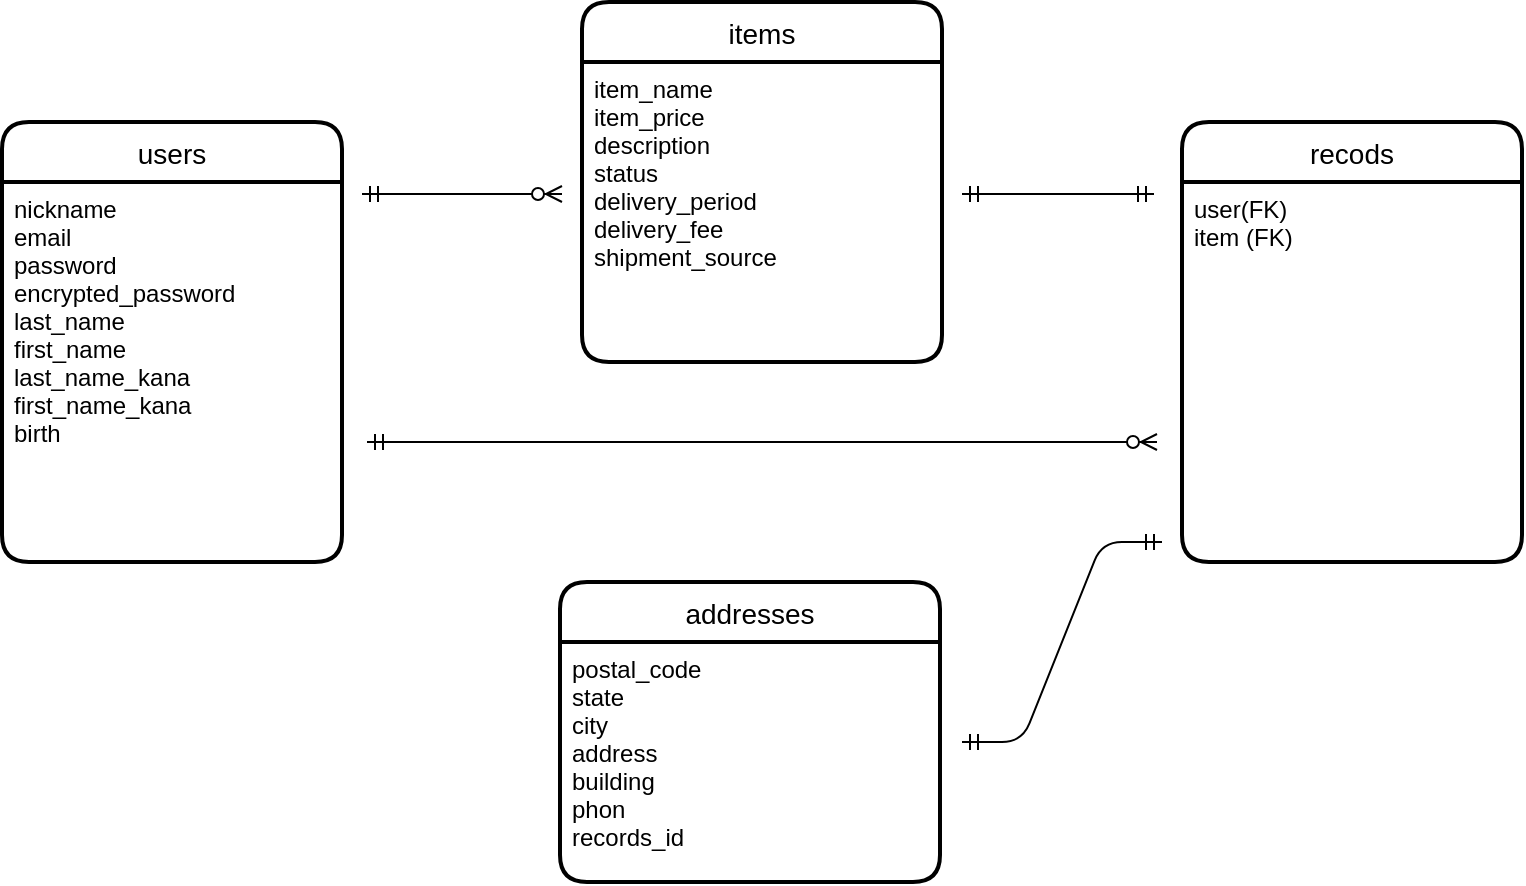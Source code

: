 <mxfile>
    <diagram id="MKth_qdR9ElKIkZnHiv7" name="ページ1">
        <mxGraphModel dx="880" dy="891" grid="1" gridSize="10" guides="1" tooltips="1" connect="1" arrows="1" fold="1" page="1" pageScale="1" pageWidth="827" pageHeight="1169" math="0" shadow="0">
            <root>
                <mxCell id="0"/>
                <mxCell id="1" parent="0"/>
                <mxCell id="72" value="" style="edgeStyle=entityRelationEdgeStyle;fontSize=12;html=1;endArrow=ERzeroToMany;startArrow=ERmandOne;" parent="1" edge="1">
                    <mxGeometry width="100" height="100" relative="1" as="geometry">
                        <mxPoint x="220" y="196" as="sourcePoint"/>
                        <mxPoint x="320" y="196" as="targetPoint"/>
                    </mxGeometry>
                </mxCell>
                <mxCell id="73" value="" style="edgeStyle=entityRelationEdgeStyle;fontSize=12;html=1;endArrow=ERzeroToMany;startArrow=ERmandOne;rounded=1;" parent="1" edge="1">
                    <mxGeometry width="100" height="100" relative="1" as="geometry">
                        <mxPoint x="222.5" y="320" as="sourcePoint"/>
                        <mxPoint x="617.5" y="320" as="targetPoint"/>
                    </mxGeometry>
                </mxCell>
                <mxCell id="75" value="" style="edgeStyle=entityRelationEdgeStyle;fontSize=12;html=1;endArrow=ERmandOne;startArrow=ERmandOne;" parent="1" edge="1">
                    <mxGeometry width="100" height="100" relative="1" as="geometry">
                        <mxPoint x="520" y="196" as="sourcePoint"/>
                        <mxPoint x="616" y="196" as="targetPoint"/>
                    </mxGeometry>
                </mxCell>
                <mxCell id="111" value="recods" style="swimlane;childLayout=stackLayout;horizontal=1;startSize=30;horizontalStack=0;rounded=1;fontSize=14;fontStyle=0;strokeWidth=2;resizeParent=0;resizeLast=1;shadow=0;dashed=0;align=center;" parent="1" vertex="1">
                    <mxGeometry x="630" y="160" width="170" height="220" as="geometry"/>
                </mxCell>
                <mxCell id="112" value="user(FK)&#10;item (FK)&#10;" style="align=left;strokeColor=none;fillColor=none;spacingLeft=4;fontSize=12;verticalAlign=top;resizable=0;rotatable=0;part=1;" parent="111" vertex="1">
                    <mxGeometry y="30" width="170" height="190" as="geometry"/>
                </mxCell>
                <mxCell id="113" value="items" style="swimlane;childLayout=stackLayout;horizontal=1;startSize=30;horizontalStack=0;rounded=1;fontSize=14;fontStyle=0;strokeWidth=2;resizeParent=0;resizeLast=1;shadow=0;dashed=0;align=center;" parent="1" vertex="1">
                    <mxGeometry x="330" y="100" width="180" height="180" as="geometry"/>
                </mxCell>
                <mxCell id="114" value="item_name&#10;item_price&#10;description&#10;status&#10;delivery_period&#10;delivery_fee&#10;shipment_source" style="align=left;strokeColor=none;fillColor=none;spacingLeft=4;fontSize=12;verticalAlign=top;resizable=0;rotatable=0;part=1;" parent="113" vertex="1">
                    <mxGeometry y="30" width="180" height="150" as="geometry"/>
                </mxCell>
                <mxCell id="115" value="users" style="swimlane;childLayout=stackLayout;horizontal=1;startSize=30;horizontalStack=0;rounded=1;fontSize=14;fontStyle=0;strokeWidth=2;resizeParent=0;resizeLast=1;shadow=0;dashed=0;align=center;" parent="1" vertex="1">
                    <mxGeometry x="40" y="160" width="170" height="220" as="geometry"/>
                </mxCell>
                <mxCell id="116" value="nickname&#10;email &#10;password&#10;encrypted_password&#10;last_name&#10;first_name&#10;last_name_kana&#10;first_name_kana&#10;birth" style="align=left;strokeColor=none;fillColor=none;spacingLeft=4;fontSize=12;verticalAlign=top;resizable=0;rotatable=0;part=1;" parent="115" vertex="1">
                    <mxGeometry y="30" width="170" height="190" as="geometry"/>
                </mxCell>
                <mxCell id="117" value="addresses" style="swimlane;childLayout=stackLayout;horizontal=1;startSize=30;horizontalStack=0;rounded=1;fontSize=14;fontStyle=0;strokeWidth=2;resizeParent=0;resizeLast=1;shadow=0;dashed=0;align=center;" parent="1" vertex="1">
                    <mxGeometry x="319" y="390" width="190" height="150" as="geometry"/>
                </mxCell>
                <mxCell id="118" value="postal_code&#10;state&#10;city&#10;address&#10;building&#10;phon&#10;records_id" style="align=left;strokeColor=none;fillColor=none;spacingLeft=4;fontSize=12;verticalAlign=top;resizable=0;rotatable=0;part=1;" parent="117" vertex="1">
                    <mxGeometry y="30" width="190" height="120" as="geometry"/>
                </mxCell>
                <mxCell id="120" value="" style="edgeStyle=entityRelationEdgeStyle;fontSize=12;html=1;endArrow=ERmandOne;startArrow=ERmandOne;" parent="1" edge="1">
                    <mxGeometry width="100" height="100" relative="1" as="geometry">
                        <mxPoint x="520" y="470" as="sourcePoint"/>
                        <mxPoint x="620" y="370" as="targetPoint"/>
                    </mxGeometry>
                </mxCell>
            </root>
        </mxGraphModel>
    </diagram>
</mxfile>